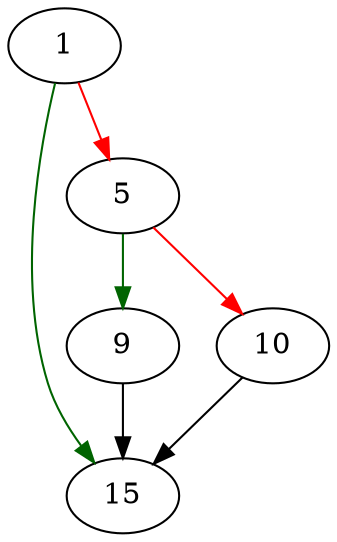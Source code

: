 strict digraph "ino_map_alloc" {
	// Node definitions.
	1 [entry=true];
	15;
	5;
	9;
	10;

	// Edge definitions.
	1 -> 15 [
		color=darkgreen
		cond=true
	];
	1 -> 5 [
		color=red
		cond=false
	];
	5 -> 9 [
		color=darkgreen
		cond=true
	];
	5 -> 10 [
		color=red
		cond=false
	];
	9 -> 15;
	10 -> 15;
}